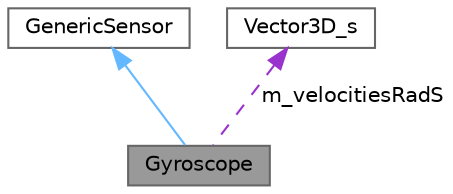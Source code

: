 digraph "Gyroscope"
{
 // LATEX_PDF_SIZE
  bgcolor="transparent";
  edge [fontname=Helvetica,fontsize=10,labelfontname=Helvetica,labelfontsize=10];
  node [fontname=Helvetica,fontsize=10,shape=box,height=0.2,width=0.4];
  Node1 [label="Gyroscope",height=0.2,width=0.4,color="gray40", fillcolor="grey60", style="filled", fontcolor="black",tooltip="Generic Gyroscope."];
  Node2 -> Node1 [dir="back",color="steelblue1",style="solid"];
  Node2 [label="GenericSensor",height=0.2,width=0.4,color="gray40", fillcolor="white", style="filled",URL="$classGenericSensor.html",tooltip="Underlying interface to all sensors."];
  Node3 -> Node1 [dir="back",color="darkorchid3",style="dashed",label=" m_velocitiesRadS" ];
  Node3 [label="Vector3D_s",height=0.2,width=0.4,color="gray40", fillcolor="white", style="filled",URL="$structVector3D__s.html",tooltip="Vector with 3 axis."];
}
